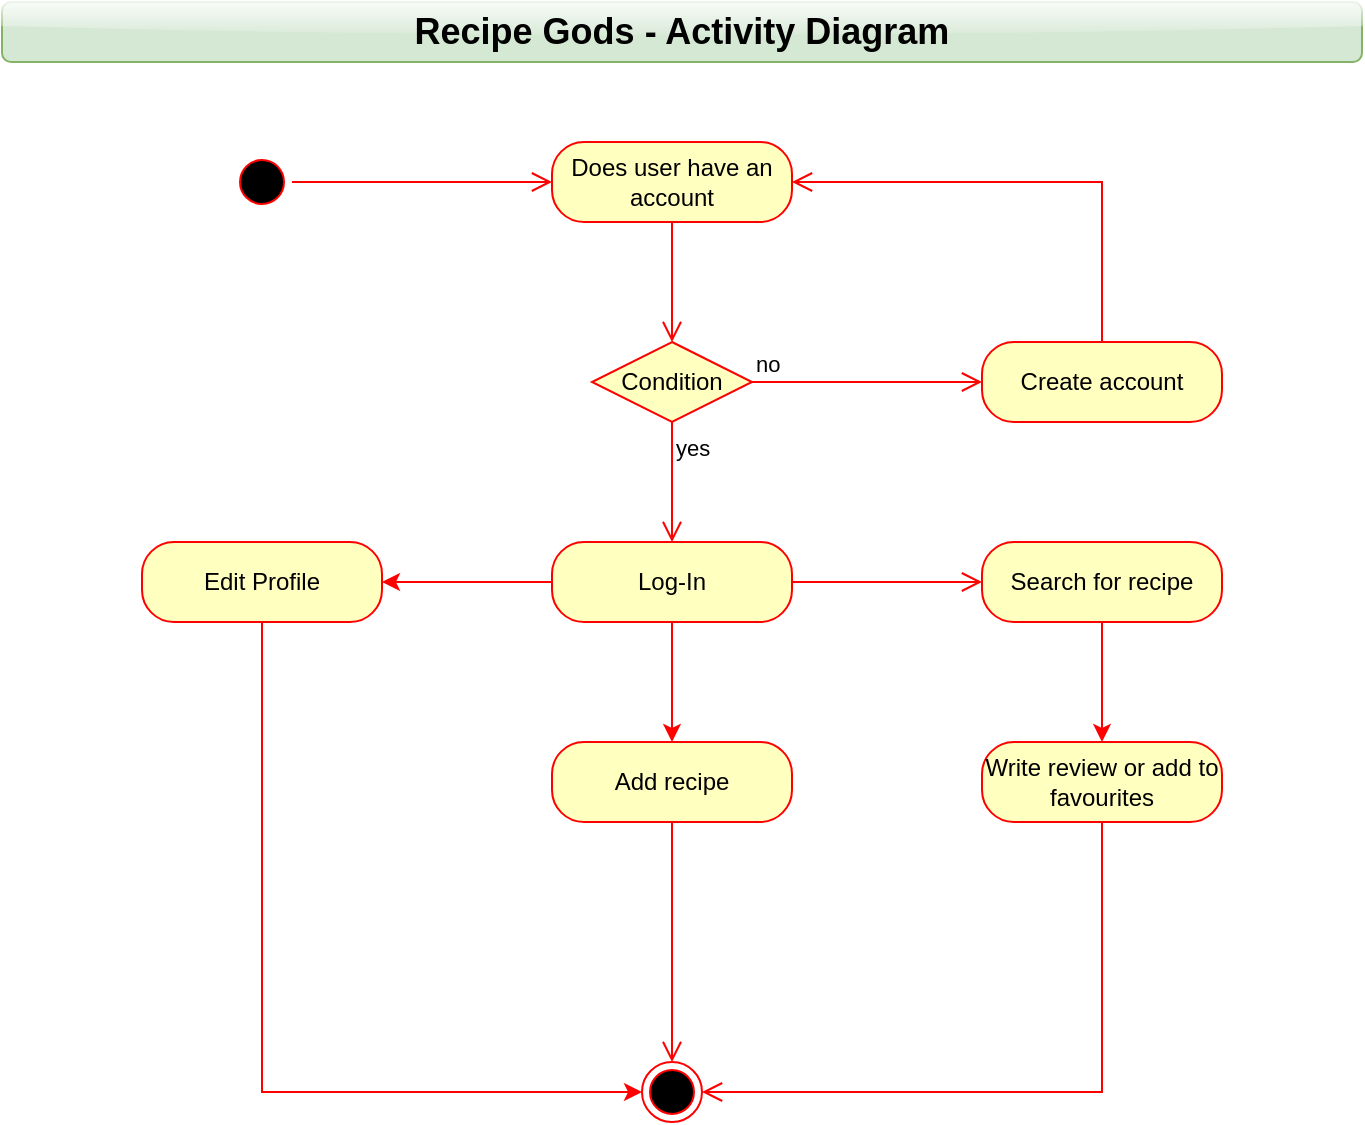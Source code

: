 <mxfile version="15.4.0" type="device"><diagram id="C5RBs43oDa-KdzZeNtuy" name="Page-1"><mxGraphModel dx="1207" dy="887" grid="1" gridSize="10" guides="1" tooltips="1" connect="1" arrows="1" fold="1" page="1" pageScale="1" pageWidth="850" pageHeight="1100" math="0" shadow="0"><root><mxCell id="WIyWlLk6GJQsqaUBKTNV-0"/><mxCell id="WIyWlLk6GJQsqaUBKTNV-1" parent="WIyWlLk6GJQsqaUBKTNV-0"/><mxCell id="p43xCQDqxb14ZeHqO_th-23" value="" style="ellipse;html=1;shape=startState;fillColor=#000000;strokeColor=#ff0000;" vertex="1" parent="WIyWlLk6GJQsqaUBKTNV-1"><mxGeometry x="200" y="205" width="30" height="30" as="geometry"/></mxCell><mxCell id="p43xCQDqxb14ZeHqO_th-24" value="" style="edgeStyle=orthogonalEdgeStyle;html=1;verticalAlign=bottom;endArrow=open;endSize=8;strokeColor=#ff0000;rounded=0;entryX=0;entryY=0.5;entryDx=0;entryDy=0;" edge="1" source="p43xCQDqxb14ZeHqO_th-23" parent="WIyWlLk6GJQsqaUBKTNV-1" target="p43xCQDqxb14ZeHqO_th-27"><mxGeometry relative="1" as="geometry"><mxPoint x="350" y="205" as="targetPoint"/></mxGeometry></mxCell><mxCell id="p43xCQDqxb14ZeHqO_th-27" value="Does user have an account" style="rounded=1;whiteSpace=wrap;html=1;arcSize=40;fontColor=#000000;fillColor=#ffffc0;strokeColor=#ff0000;" vertex="1" parent="WIyWlLk6GJQsqaUBKTNV-1"><mxGeometry x="360" y="200" width="120" height="40" as="geometry"/></mxCell><mxCell id="p43xCQDqxb14ZeHqO_th-28" value="" style="edgeStyle=orthogonalEdgeStyle;html=1;verticalAlign=bottom;endArrow=open;endSize=8;strokeColor=#ff0000;rounded=0;entryX=0.5;entryY=0;entryDx=0;entryDy=0;" edge="1" source="p43xCQDqxb14ZeHqO_th-27" parent="WIyWlLk6GJQsqaUBKTNV-1" target="p43xCQDqxb14ZeHqO_th-29"><mxGeometry relative="1" as="geometry"><mxPoint x="420" y="290" as="targetPoint"/></mxGeometry></mxCell><mxCell id="p43xCQDqxb14ZeHqO_th-29" value="Condition" style="rhombus;whiteSpace=wrap;html=1;fillColor=#ffffc0;strokeColor=#ff0000;" vertex="1" parent="WIyWlLk6GJQsqaUBKTNV-1"><mxGeometry x="380" y="300" width="80" height="40" as="geometry"/></mxCell><mxCell id="p43xCQDqxb14ZeHqO_th-30" value="no" style="edgeStyle=orthogonalEdgeStyle;html=1;align=left;verticalAlign=bottom;endArrow=open;endSize=8;strokeColor=#ff0000;rounded=0;entryX=0;entryY=0.5;entryDx=0;entryDy=0;" edge="1" source="p43xCQDqxb14ZeHqO_th-29" parent="WIyWlLk6GJQsqaUBKTNV-1" target="p43xCQDqxb14ZeHqO_th-33"><mxGeometry x="-1" relative="1" as="geometry"><mxPoint x="570" y="320" as="targetPoint"/></mxGeometry></mxCell><mxCell id="p43xCQDqxb14ZeHqO_th-31" value="yes" style="edgeStyle=orthogonalEdgeStyle;html=1;align=left;verticalAlign=top;endArrow=open;endSize=8;strokeColor=#ff0000;rounded=0;exitX=0.5;exitY=1;exitDx=0;exitDy=0;entryX=0.5;entryY=0;entryDx=0;entryDy=0;" edge="1" source="p43xCQDqxb14ZeHqO_th-29" parent="WIyWlLk6GJQsqaUBKTNV-1" target="p43xCQDqxb14ZeHqO_th-35"><mxGeometry x="-1" relative="1" as="geometry"><mxPoint x="420" y="390" as="targetPoint"/></mxGeometry></mxCell><mxCell id="p43xCQDqxb14ZeHqO_th-33" value="Create account" style="rounded=1;whiteSpace=wrap;html=1;arcSize=40;fontColor=#000000;fillColor=#ffffc0;strokeColor=#ff0000;" vertex="1" parent="WIyWlLk6GJQsqaUBKTNV-1"><mxGeometry x="575" y="300" width="120" height="40" as="geometry"/></mxCell><mxCell id="p43xCQDqxb14ZeHqO_th-34" value="" style="edgeStyle=orthogonalEdgeStyle;html=1;verticalAlign=bottom;endArrow=open;endSize=8;strokeColor=#ff0000;rounded=0;exitX=0.5;exitY=0;exitDx=0;exitDy=0;entryX=1;entryY=0.5;entryDx=0;entryDy=0;" edge="1" source="p43xCQDqxb14ZeHqO_th-33" parent="WIyWlLk6GJQsqaUBKTNV-1" target="p43xCQDqxb14ZeHqO_th-27"><mxGeometry relative="1" as="geometry"><mxPoint x="640" y="400" as="targetPoint"/></mxGeometry></mxCell><mxCell id="p43xCQDqxb14ZeHqO_th-43" style="edgeStyle=orthogonalEdgeStyle;rounded=0;orthogonalLoop=1;jettySize=auto;html=1;exitX=0;exitY=0.5;exitDx=0;exitDy=0;strokeColor=#FF0000;" edge="1" parent="WIyWlLk6GJQsqaUBKTNV-1" source="p43xCQDqxb14ZeHqO_th-35" target="p43xCQDqxb14ZeHqO_th-41"><mxGeometry relative="1" as="geometry"/></mxCell><mxCell id="p43xCQDqxb14ZeHqO_th-47" style="edgeStyle=orthogonalEdgeStyle;rounded=0;orthogonalLoop=1;jettySize=auto;html=1;exitX=0.5;exitY=1;exitDx=0;exitDy=0;entryX=0.5;entryY=0;entryDx=0;entryDy=0;strokeColor=#FF0000;" edge="1" parent="WIyWlLk6GJQsqaUBKTNV-1" source="p43xCQDqxb14ZeHqO_th-35" target="p43xCQDqxb14ZeHqO_th-45"><mxGeometry relative="1" as="geometry"/></mxCell><mxCell id="p43xCQDqxb14ZeHqO_th-35" value="Log-In" style="rounded=1;whiteSpace=wrap;html=1;arcSize=40;fontColor=#000000;fillColor=#ffffc0;strokeColor=#ff0000;" vertex="1" parent="WIyWlLk6GJQsqaUBKTNV-1"><mxGeometry x="360" y="400" width="120" height="40" as="geometry"/></mxCell><mxCell id="p43xCQDqxb14ZeHqO_th-36" value="" style="edgeStyle=orthogonalEdgeStyle;html=1;verticalAlign=bottom;endArrow=open;endSize=8;strokeColor=#ff0000;rounded=0;exitX=1;exitY=0.5;exitDx=0;exitDy=0;entryX=0;entryY=0.5;entryDx=0;entryDy=0;" edge="1" source="p43xCQDqxb14ZeHqO_th-35" parent="WIyWlLk6GJQsqaUBKTNV-1" target="p43xCQDqxb14ZeHqO_th-39"><mxGeometry relative="1" as="geometry"><mxPoint x="560" y="420" as="targetPoint"/></mxGeometry></mxCell><mxCell id="p43xCQDqxb14ZeHqO_th-52" style="edgeStyle=orthogonalEdgeStyle;rounded=0;orthogonalLoop=1;jettySize=auto;html=1;exitX=0.5;exitY=1;exitDx=0;exitDy=0;strokeColor=#FF0000;" edge="1" parent="WIyWlLk6GJQsqaUBKTNV-1" source="p43xCQDqxb14ZeHqO_th-39" target="p43xCQDqxb14ZeHqO_th-50"><mxGeometry relative="1" as="geometry"/></mxCell><mxCell id="p43xCQDqxb14ZeHqO_th-39" value="Search for recipe" style="rounded=1;whiteSpace=wrap;html=1;arcSize=40;fontColor=#000000;fillColor=#ffffc0;strokeColor=#ff0000;" vertex="1" parent="WIyWlLk6GJQsqaUBKTNV-1"><mxGeometry x="575" y="400" width="120" height="40" as="geometry"/></mxCell><mxCell id="p43xCQDqxb14ZeHqO_th-49" style="edgeStyle=orthogonalEdgeStyle;rounded=0;orthogonalLoop=1;jettySize=auto;html=1;exitX=0.5;exitY=1;exitDx=0;exitDy=0;entryX=0;entryY=0.5;entryDx=0;entryDy=0;strokeColor=#FF0000;" edge="1" parent="WIyWlLk6GJQsqaUBKTNV-1" source="p43xCQDqxb14ZeHqO_th-41" target="p43xCQDqxb14ZeHqO_th-48"><mxGeometry relative="1" as="geometry"/></mxCell><mxCell id="p43xCQDqxb14ZeHqO_th-41" value="Edit Profile" style="rounded=1;whiteSpace=wrap;html=1;arcSize=40;fontColor=#000000;fillColor=#ffffc0;strokeColor=#ff0000;" vertex="1" parent="WIyWlLk6GJQsqaUBKTNV-1"><mxGeometry x="155" y="400" width="120" height="40" as="geometry"/></mxCell><mxCell id="p43xCQDqxb14ZeHqO_th-45" value="Add recipe" style="rounded=1;whiteSpace=wrap;html=1;arcSize=40;fontColor=#000000;fillColor=#ffffc0;strokeColor=#ff0000;" vertex="1" parent="WIyWlLk6GJQsqaUBKTNV-1"><mxGeometry x="360" y="500" width="120" height="40" as="geometry"/></mxCell><mxCell id="p43xCQDqxb14ZeHqO_th-46" value="" style="edgeStyle=orthogonalEdgeStyle;html=1;verticalAlign=bottom;endArrow=open;endSize=8;strokeColor=#ff0000;rounded=0;entryX=0.5;entryY=0;entryDx=0;entryDy=0;" edge="1" source="p43xCQDqxb14ZeHqO_th-45" parent="WIyWlLk6GJQsqaUBKTNV-1" target="p43xCQDqxb14ZeHqO_th-48"><mxGeometry relative="1" as="geometry"><mxPoint x="420" y="600" as="targetPoint"/></mxGeometry></mxCell><mxCell id="p43xCQDqxb14ZeHqO_th-48" value="" style="ellipse;html=1;shape=endState;fillColor=#000000;strokeColor=#ff0000;" vertex="1" parent="WIyWlLk6GJQsqaUBKTNV-1"><mxGeometry x="405" y="660" width="30" height="30" as="geometry"/></mxCell><mxCell id="p43xCQDqxb14ZeHqO_th-50" value="Write review or add to favourites" style="rounded=1;whiteSpace=wrap;html=1;arcSize=40;fontColor=#000000;fillColor=#ffffc0;strokeColor=#ff0000;" vertex="1" parent="WIyWlLk6GJQsqaUBKTNV-1"><mxGeometry x="575" y="500" width="120" height="40" as="geometry"/></mxCell><mxCell id="p43xCQDqxb14ZeHqO_th-51" value="" style="edgeStyle=orthogonalEdgeStyle;html=1;verticalAlign=bottom;endArrow=open;endSize=8;strokeColor=#ff0000;rounded=0;entryX=1;entryY=0.5;entryDx=0;entryDy=0;exitX=0.5;exitY=1;exitDx=0;exitDy=0;" edge="1" source="p43xCQDqxb14ZeHqO_th-50" parent="WIyWlLk6GJQsqaUBKTNV-1" target="p43xCQDqxb14ZeHqO_th-48"><mxGeometry relative="1" as="geometry"><mxPoint x="635" y="600" as="targetPoint"/></mxGeometry></mxCell><mxCell id="p43xCQDqxb14ZeHqO_th-53" value="&lt;b&gt;&lt;font style=&quot;font-size: 18px&quot;&gt;Recipe Gods - Activity Diagram&lt;/font&gt;&lt;/b&gt;" style="text;html=1;strokeColor=#82b366;fillColor=#d5e8d4;align=center;verticalAlign=middle;whiteSpace=wrap;rounded=1;shadow=0;glass=1;sketch=0;" vertex="1" parent="WIyWlLk6GJQsqaUBKTNV-1"><mxGeometry x="85" y="130" width="680" height="30" as="geometry"/></mxCell></root></mxGraphModel></diagram></mxfile>